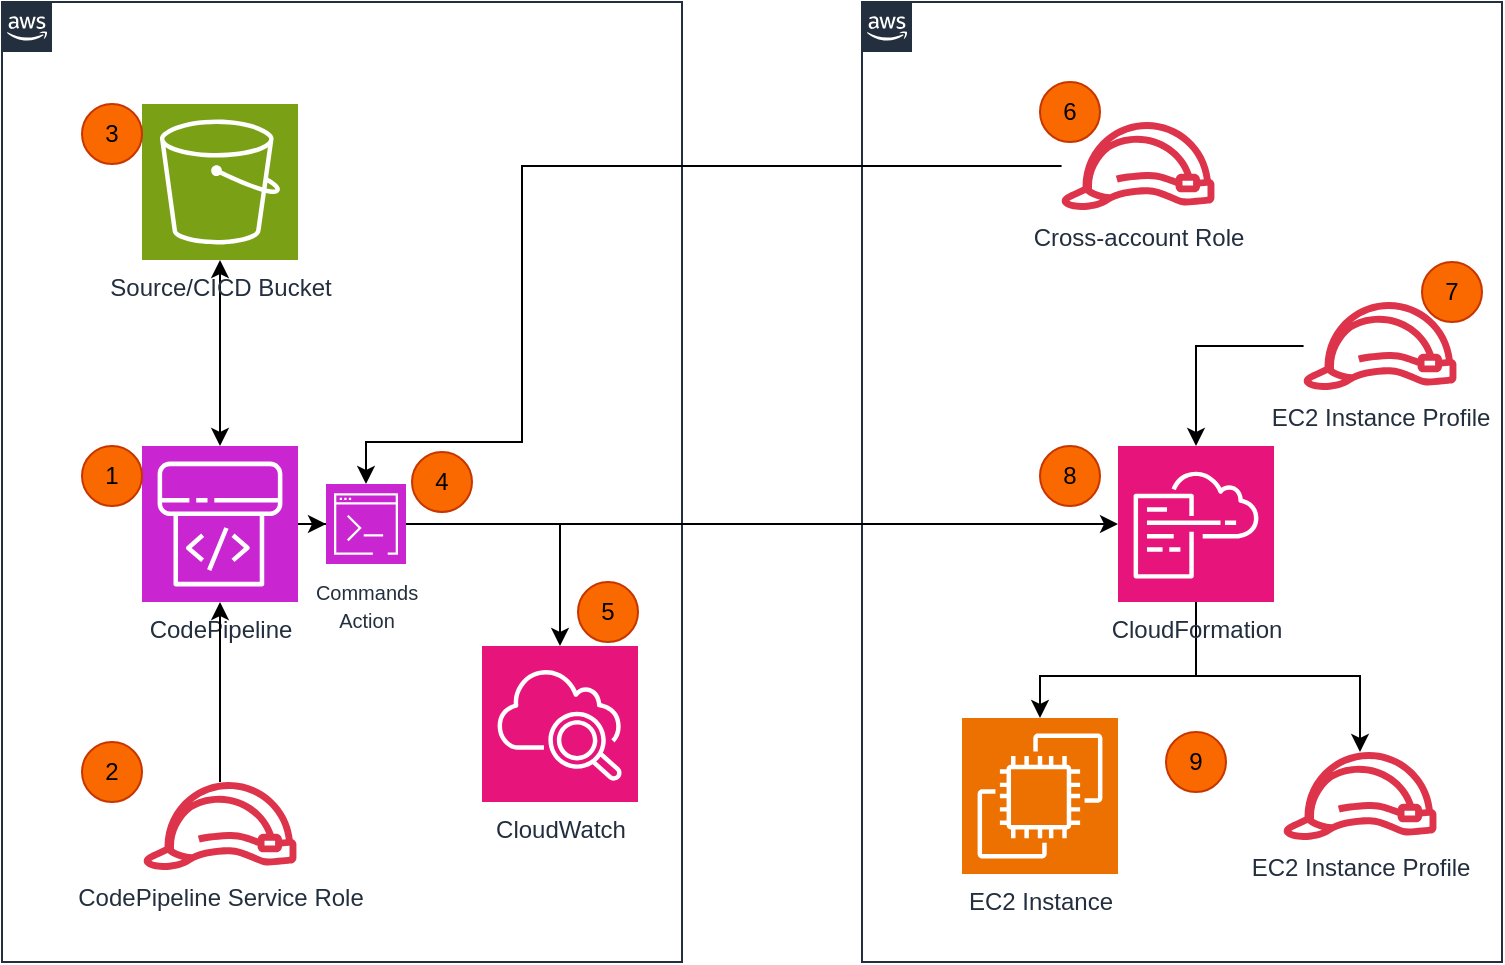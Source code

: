 <mxfile version="28.0.7">
  <diagram name="Page-1" id="Br2r7-MftYsG9-6xezfN">
    <mxGraphModel dx="1188" dy="633" grid="1" gridSize="10" guides="1" tooltips="1" connect="1" arrows="1" fold="1" page="1" pageScale="1" pageWidth="850" pageHeight="1100" math="0" shadow="0">
      <root>
        <mxCell id="0" />
        <mxCell id="1" parent="0" />
        <mxCell id="psF6NIzVZG4a-sC6sIY_-1" value="" style="points=[[0,0],[0.25,0],[0.5,0],[0.75,0],[1,0],[1,0.25],[1,0.5],[1,0.75],[1,1],[0.75,1],[0.5,1],[0.25,1],[0,1],[0,0.75],[0,0.5],[0,0.25]];outlineConnect=0;gradientColor=none;html=1;whiteSpace=wrap;fontSize=12;fontStyle=0;container=1;pointerEvents=0;collapsible=0;recursiveResize=0;shape=mxgraph.aws4.group;grIcon=mxgraph.aws4.group_aws_cloud_alt;strokeColor=#232F3E;fillColor=none;verticalAlign=top;align=left;spacingLeft=30;fontColor=#232F3E;dashed=0;" vertex="1" parent="1">
          <mxGeometry x="190" y="180" width="340" height="480" as="geometry" />
        </mxCell>
        <mxCell id="psF6NIzVZG4a-sC6sIY_-2" style="rounded=0;orthogonalLoop=1;jettySize=auto;html=1;edgeStyle=orthogonalEdgeStyle;startArrow=classic;startFill=1;" edge="1" parent="psF6NIzVZG4a-sC6sIY_-1" source="psF6NIzVZG4a-sC6sIY_-3" target="psF6NIzVZG4a-sC6sIY_-6">
          <mxGeometry relative="1" as="geometry" />
        </mxCell>
        <mxCell id="psF6NIzVZG4a-sC6sIY_-3" value="Source/CICD Bucket" style="sketch=0;points=[[0,0,0],[0.25,0,0],[0.5,0,0],[0.75,0,0],[1,0,0],[0,1,0],[0.25,1,0],[0.5,1,0],[0.75,1,0],[1,1,0],[0,0.25,0],[0,0.5,0],[0,0.75,0],[1,0.25,0],[1,0.5,0],[1,0.75,0]];outlineConnect=0;fontColor=#232F3E;fillColor=#7AA116;strokeColor=#ffffff;dashed=0;verticalLabelPosition=bottom;verticalAlign=top;align=center;html=1;fontSize=12;fontStyle=0;aspect=fixed;shape=mxgraph.aws4.resourceIcon;resIcon=mxgraph.aws4.s3;" vertex="1" parent="psF6NIzVZG4a-sC6sIY_-1">
          <mxGeometry x="70" y="51" width="78" height="78" as="geometry" />
        </mxCell>
        <mxCell id="psF6NIzVZG4a-sC6sIY_-39" style="edgeStyle=orthogonalEdgeStyle;rounded=0;orthogonalLoop=1;jettySize=auto;html=1;" edge="1" parent="psF6NIzVZG4a-sC6sIY_-1" source="psF6NIzVZG4a-sC6sIY_-6" target="psF6NIzVZG4a-sC6sIY_-31">
          <mxGeometry relative="1" as="geometry" />
        </mxCell>
        <mxCell id="psF6NIzVZG4a-sC6sIY_-56" style="edgeStyle=orthogonalEdgeStyle;rounded=0;orthogonalLoop=1;jettySize=auto;html=1;" edge="1" parent="psF6NIzVZG4a-sC6sIY_-1" source="psF6NIzVZG4a-sC6sIY_-6" target="psF6NIzVZG4a-sC6sIY_-55">
          <mxGeometry relative="1" as="geometry" />
        </mxCell>
        <mxCell id="psF6NIzVZG4a-sC6sIY_-6" value="CodePipeline" style="sketch=0;points=[[0,0,0],[0.25,0,0],[0.5,0,0],[0.75,0,0],[1,0,0],[0,1,0],[0.25,1,0],[0.5,1,0],[0.75,1,0],[1,1,0],[0,0.25,0],[0,0.5,0],[0,0.75,0],[1,0.25,0],[1,0.5,0],[1,0.75,0]];outlineConnect=0;fontColor=#232F3E;fillColor=#C925D1;strokeColor=#ffffff;dashed=0;verticalLabelPosition=bottom;verticalAlign=top;align=center;html=1;fontSize=12;fontStyle=0;aspect=fixed;shape=mxgraph.aws4.resourceIcon;resIcon=mxgraph.aws4.codepipeline;" vertex="1" parent="psF6NIzVZG4a-sC6sIY_-1">
          <mxGeometry x="70" y="222" width="78" height="78" as="geometry" />
        </mxCell>
        <mxCell id="psF6NIzVZG4a-sC6sIY_-37" style="edgeStyle=orthogonalEdgeStyle;rounded=0;orthogonalLoop=1;jettySize=auto;html=1;" edge="1" parent="psF6NIzVZG4a-sC6sIY_-1" source="psF6NIzVZG4a-sC6sIY_-10" target="psF6NIzVZG4a-sC6sIY_-6">
          <mxGeometry relative="1" as="geometry" />
        </mxCell>
        <mxCell id="psF6NIzVZG4a-sC6sIY_-10" value="CodePipeline Service Role" style="sketch=0;outlineConnect=0;fontColor=#232F3E;gradientColor=none;fillColor=#DD344C;strokeColor=none;dashed=0;verticalLabelPosition=bottom;verticalAlign=top;align=center;html=1;fontSize=12;fontStyle=0;aspect=fixed;pointerEvents=1;shape=mxgraph.aws4.role;" vertex="1" parent="psF6NIzVZG4a-sC6sIY_-1">
          <mxGeometry x="70" y="390" width="78" height="44" as="geometry" />
        </mxCell>
        <mxCell id="psF6NIzVZG4a-sC6sIY_-11" value="1" style="ellipse;whiteSpace=wrap;html=1;aspect=fixed;fillColor=#fa6800;fontColor=#000000;strokeColor=#C73500;" vertex="1" parent="psF6NIzVZG4a-sC6sIY_-1">
          <mxGeometry x="40" y="222" width="30" height="30" as="geometry" />
        </mxCell>
        <mxCell id="psF6NIzVZG4a-sC6sIY_-13" value="3" style="ellipse;whiteSpace=wrap;html=1;aspect=fixed;fillColor=#fa6800;fontColor=#000000;strokeColor=#C73500;" vertex="1" parent="psF6NIzVZG4a-sC6sIY_-1">
          <mxGeometry x="40" y="51" width="30" height="30" as="geometry" />
        </mxCell>
        <mxCell id="psF6NIzVZG4a-sC6sIY_-15" value="4" style="ellipse;whiteSpace=wrap;html=1;aspect=fixed;fillColor=#fa6800;fontColor=#000000;strokeColor=#C73500;" vertex="1" parent="psF6NIzVZG4a-sC6sIY_-1">
          <mxGeometry x="205" y="225" width="30" height="30" as="geometry" />
        </mxCell>
        <mxCell id="psF6NIzVZG4a-sC6sIY_-31" value="&lt;font style=&quot;font-size: 10px;&quot;&gt;Commands&lt;/font&gt;&lt;div&gt;&lt;font style=&quot;font-size: 10px;&quot;&gt;Action&lt;/font&gt;&lt;/div&gt;" style="sketch=0;points=[[0,0,0],[0.25,0,0],[0.5,0,0],[0.75,0,0],[1,0,0],[0,1,0],[0.25,1,0],[0.5,1,0],[0.75,1,0],[1,1,0],[0,0.25,0],[0,0.5,0],[0,0.75,0],[1,0.25,0],[1,0.5,0],[1,0.75,0]];outlineConnect=0;fontColor=#232F3E;fillColor=#C925D1;strokeColor=#ffffff;dashed=0;verticalLabelPosition=bottom;verticalAlign=top;align=center;html=1;fontSize=12;fontStyle=0;aspect=fixed;shape=mxgraph.aws4.resourceIcon;resIcon=mxgraph.aws4.command_line_interface;" vertex="1" parent="psF6NIzVZG4a-sC6sIY_-1">
          <mxGeometry x="162" y="241" width="40" height="40" as="geometry" />
        </mxCell>
        <mxCell id="psF6NIzVZG4a-sC6sIY_-49" value="2" style="ellipse;whiteSpace=wrap;html=1;aspect=fixed;fillColor=#fa6800;fontColor=#000000;strokeColor=#C73500;" vertex="1" parent="psF6NIzVZG4a-sC6sIY_-1">
          <mxGeometry x="40" y="370" width="30" height="30" as="geometry" />
        </mxCell>
        <mxCell id="psF6NIzVZG4a-sC6sIY_-55" value="CloudWatch" style="sketch=0;points=[[0,0,0],[0.25,0,0],[0.5,0,0],[0.75,0,0],[1,0,0],[0,1,0],[0.25,1,0],[0.5,1,0],[0.75,1,0],[1,1,0],[0,0.25,0],[0,0.5,0],[0,0.75,0],[1,0.25,0],[1,0.5,0],[1,0.75,0]];points=[[0,0,0],[0.25,0,0],[0.5,0,0],[0.75,0,0],[1,0,0],[0,1,0],[0.25,1,0],[0.5,1,0],[0.75,1,0],[1,1,0],[0,0.25,0],[0,0.5,0],[0,0.75,0],[1,0.25,0],[1,0.5,0],[1,0.75,0]];outlineConnect=0;fontColor=#232F3E;fillColor=#E7157B;strokeColor=#ffffff;dashed=0;verticalLabelPosition=bottom;verticalAlign=top;align=center;html=1;fontSize=12;fontStyle=0;aspect=fixed;shape=mxgraph.aws4.resourceIcon;resIcon=mxgraph.aws4.cloudwatch_2;" vertex="1" parent="psF6NIzVZG4a-sC6sIY_-1">
          <mxGeometry x="240" y="322" width="78" height="78" as="geometry" />
        </mxCell>
        <mxCell id="psF6NIzVZG4a-sC6sIY_-57" value="5" style="ellipse;whiteSpace=wrap;html=1;aspect=fixed;fillColor=#fa6800;fontColor=#000000;strokeColor=#C73500;" vertex="1" parent="psF6NIzVZG4a-sC6sIY_-1">
          <mxGeometry x="288" y="290" width="30" height="30" as="geometry" />
        </mxCell>
        <mxCell id="psF6NIzVZG4a-sC6sIY_-19" value="" style="points=[[0,0],[0.25,0],[0.5,0],[0.75,0],[1,0],[1,0.25],[1,0.5],[1,0.75],[1,1],[0.75,1],[0.5,1],[0.25,1],[0,1],[0,0.75],[0,0.5],[0,0.25]];outlineConnect=0;gradientColor=none;html=1;whiteSpace=wrap;fontSize=12;fontStyle=0;container=1;pointerEvents=0;collapsible=0;recursiveResize=0;shape=mxgraph.aws4.group;grIcon=mxgraph.aws4.group_aws_cloud_alt;strokeColor=#232F3E;fillColor=none;verticalAlign=top;align=left;spacingLeft=30;fontColor=#232F3E;dashed=0;" vertex="1" parent="1">
          <mxGeometry x="620" y="180" width="320" height="480" as="geometry" />
        </mxCell>
        <mxCell id="psF6NIzVZG4a-sC6sIY_-20" value="Cross-account Role" style="sketch=0;outlineConnect=0;fontColor=#232F3E;gradientColor=none;fillColor=#DD344C;strokeColor=none;dashed=0;verticalLabelPosition=bottom;verticalAlign=top;align=center;html=1;fontSize=12;fontStyle=0;aspect=fixed;pointerEvents=1;shape=mxgraph.aws4.role;" vertex="1" parent="psF6NIzVZG4a-sC6sIY_-19">
          <mxGeometry x="99" y="60" width="78" height="44" as="geometry" />
        </mxCell>
        <mxCell id="psF6NIzVZG4a-sC6sIY_-21" value="EC2 Instance" style="sketch=0;points=[[0,0,0],[0.25,0,0],[0.5,0,0],[0.75,0,0],[1,0,0],[0,1,0],[0.25,1,0],[0.5,1,0],[0.75,1,0],[1,1,0],[0,0.25,0],[0,0.5,0],[0,0.75,0],[1,0.25,0],[1,0.5,0],[1,0.75,0]];outlineConnect=0;fontColor=#232F3E;fillColor=#ED7100;strokeColor=#ffffff;dashed=0;verticalLabelPosition=bottom;verticalAlign=top;align=center;html=1;fontSize=12;fontStyle=0;aspect=fixed;shape=mxgraph.aws4.resourceIcon;resIcon=mxgraph.aws4.ec2;" vertex="1" parent="psF6NIzVZG4a-sC6sIY_-19">
          <mxGeometry x="50" y="358" width="78" height="78" as="geometry" />
        </mxCell>
        <mxCell id="psF6NIzVZG4a-sC6sIY_-22" value="EC2 Instance Profile" style="sketch=0;outlineConnect=0;fontColor=#232F3E;gradientColor=none;fillColor=#DD344C;strokeColor=none;dashed=0;verticalLabelPosition=bottom;verticalAlign=top;align=center;html=1;fontSize=12;fontStyle=0;aspect=fixed;pointerEvents=1;shape=mxgraph.aws4.role;" vertex="1" parent="psF6NIzVZG4a-sC6sIY_-19">
          <mxGeometry x="210" y="375" width="78" height="44" as="geometry" />
        </mxCell>
        <mxCell id="psF6NIzVZG4a-sC6sIY_-23" value="6" style="ellipse;whiteSpace=wrap;html=1;aspect=fixed;fillColor=#fa6800;fontColor=#000000;strokeColor=#C73500;" vertex="1" parent="psF6NIzVZG4a-sC6sIY_-19">
          <mxGeometry x="89" y="40" width="30" height="30" as="geometry" />
        </mxCell>
        <mxCell id="psF6NIzVZG4a-sC6sIY_-43" style="edgeStyle=orthogonalEdgeStyle;rounded=0;orthogonalLoop=1;jettySize=auto;html=1;" edge="1" parent="psF6NIzVZG4a-sC6sIY_-19" target="psF6NIzVZG4a-sC6sIY_-21">
          <mxGeometry relative="1" as="geometry">
            <mxPoint x="167" y="317" as="sourcePoint" />
            <Array as="points">
              <mxPoint x="167" y="337" />
              <mxPoint x="89" y="337" />
            </Array>
          </mxGeometry>
        </mxCell>
        <mxCell id="psF6NIzVZG4a-sC6sIY_-54" style="edgeStyle=orthogonalEdgeStyle;rounded=0;orthogonalLoop=1;jettySize=auto;html=1;exitX=0.5;exitY=1;exitDx=0;exitDy=0;exitPerimeter=0;" edge="1" parent="psF6NIzVZG4a-sC6sIY_-19" source="psF6NIzVZG4a-sC6sIY_-29" target="psF6NIzVZG4a-sC6sIY_-22">
          <mxGeometry relative="1" as="geometry">
            <mxPoint x="167" y="317" as="sourcePoint" />
            <Array as="points">
              <mxPoint x="167" y="337" />
              <mxPoint x="249" y="337" />
            </Array>
          </mxGeometry>
        </mxCell>
        <mxCell id="psF6NIzVZG4a-sC6sIY_-29" value="CloudFormation" style="sketch=0;points=[[0,0,0],[0.25,0,0],[0.5,0,0],[0.75,0,0],[1,0,0],[0,1,0],[0.25,1,0],[0.5,1,0],[0.75,1,0],[1,1,0],[0,0.25,0],[0,0.5,0],[0,0.75,0],[1,0.25,0],[1,0.5,0],[1,0.75,0]];points=[[0,0,0],[0.25,0,0],[0.5,0,0],[0.75,0,0],[1,0,0],[0,1,0],[0.25,1,0],[0.5,1,0],[0.75,1,0],[1,1,0],[0,0.25,0],[0,0.5,0],[0,0.75,0],[1,0.25,0],[1,0.5,0],[1,0.75,0]];outlineConnect=0;fontColor=#232F3E;fillColor=#E7157B;strokeColor=#ffffff;dashed=0;verticalLabelPosition=bottom;verticalAlign=top;align=center;html=1;fontSize=12;fontStyle=0;aspect=fixed;shape=mxgraph.aws4.resourceIcon;resIcon=mxgraph.aws4.cloudformation;" vertex="1" parent="psF6NIzVZG4a-sC6sIY_-19">
          <mxGeometry x="128" y="222" width="78" height="78" as="geometry" />
        </mxCell>
        <mxCell id="psF6NIzVZG4a-sC6sIY_-42" style="edgeStyle=orthogonalEdgeStyle;rounded=0;orthogonalLoop=1;jettySize=auto;html=1;" edge="1" parent="psF6NIzVZG4a-sC6sIY_-19" source="psF6NIzVZG4a-sC6sIY_-30" target="psF6NIzVZG4a-sC6sIY_-29">
          <mxGeometry relative="1" as="geometry" />
        </mxCell>
        <mxCell id="psF6NIzVZG4a-sC6sIY_-30" value="EC2 Instance Profile" style="sketch=0;outlineConnect=0;fontColor=#232F3E;gradientColor=none;fillColor=#DD344C;strokeColor=none;dashed=0;verticalLabelPosition=bottom;verticalAlign=top;align=center;html=1;fontSize=12;fontStyle=0;aspect=fixed;pointerEvents=1;shape=mxgraph.aws4.role;" vertex="1" parent="psF6NIzVZG4a-sC6sIY_-19">
          <mxGeometry x="220" y="150" width="78" height="44" as="geometry" />
        </mxCell>
        <mxCell id="psF6NIzVZG4a-sC6sIY_-24" value="7" style="ellipse;whiteSpace=wrap;html=1;aspect=fixed;fillColor=#fa6800;fontColor=#000000;strokeColor=#C73500;" vertex="1" parent="psF6NIzVZG4a-sC6sIY_-19">
          <mxGeometry x="280" y="130" width="30" height="30" as="geometry" />
        </mxCell>
        <mxCell id="psF6NIzVZG4a-sC6sIY_-50" value="8" style="ellipse;whiteSpace=wrap;html=1;aspect=fixed;fillColor=#fa6800;fontColor=#000000;strokeColor=#C73500;" vertex="1" parent="psF6NIzVZG4a-sC6sIY_-19">
          <mxGeometry x="89" y="222" width="30" height="30" as="geometry" />
        </mxCell>
        <mxCell id="psF6NIzVZG4a-sC6sIY_-51" value="9" style="ellipse;whiteSpace=wrap;html=1;aspect=fixed;fillColor=#fa6800;fontColor=#000000;strokeColor=#C73500;" vertex="1" parent="psF6NIzVZG4a-sC6sIY_-19">
          <mxGeometry x="152" y="365" width="30" height="30" as="geometry" />
        </mxCell>
        <mxCell id="psF6NIzVZG4a-sC6sIY_-25" style="edgeStyle=orthogonalEdgeStyle;rounded=0;orthogonalLoop=1;jettySize=auto;html=1;" edge="1" parent="1" source="psF6NIzVZG4a-sC6sIY_-20" target="psF6NIzVZG4a-sC6sIY_-31">
          <mxGeometry relative="1" as="geometry">
            <Array as="points">
              <mxPoint x="450" y="262" />
              <mxPoint x="450" y="400" />
              <mxPoint x="372" y="400" />
            </Array>
            <mxPoint x="498" y="400" as="targetPoint" />
          </mxGeometry>
        </mxCell>
        <mxCell id="psF6NIzVZG4a-sC6sIY_-41" style="edgeStyle=orthogonalEdgeStyle;rounded=0;orthogonalLoop=1;jettySize=auto;html=1;" edge="1" parent="1" source="psF6NIzVZG4a-sC6sIY_-31" target="psF6NIzVZG4a-sC6sIY_-29">
          <mxGeometry relative="1" as="geometry" />
        </mxCell>
      </root>
    </mxGraphModel>
  </diagram>
</mxfile>
